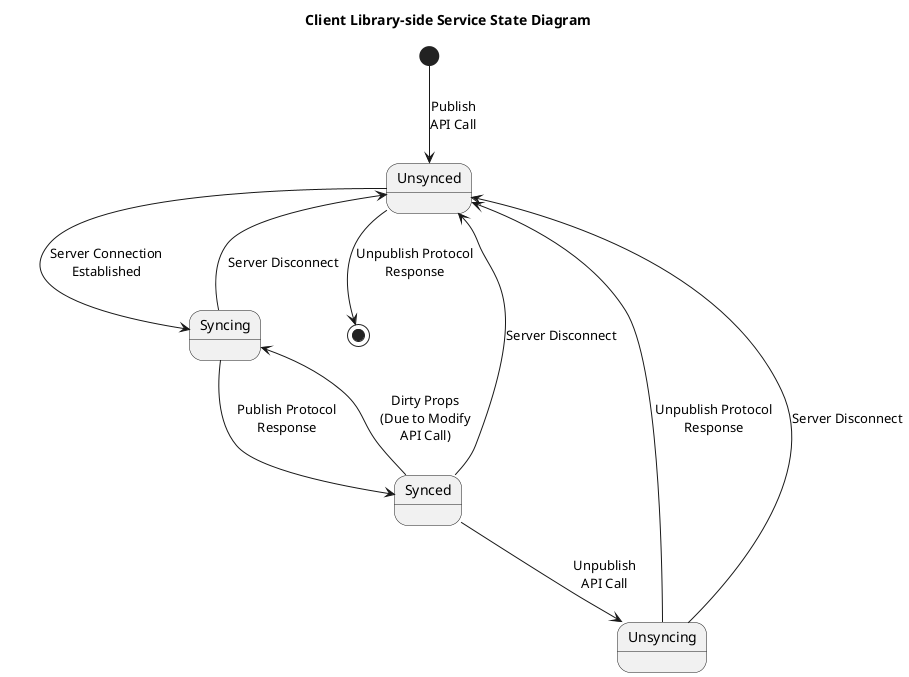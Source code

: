 @startuml

title Client Library-side Service State Diagram

[*] --> Unsynced : Publish\nAPI Call
Unsynced --> Syncing : Server Connection\nEstablished
Unsynced --> [*] : Unpublish Protocol\nResponse
Syncing --> Synced : Publish Protocol\nResponse
Syncing --> Unsynced : Server Disconnect
Synced --> Unsynced : Server Disconnect
Synced --> Syncing : Dirty Props\n(Due to Modify\nAPI Call)
Synced --> Unsyncing : Unpublish\nAPI Call
Unsyncing --> Unsynced : Unpublish Protocol\nResponse
Unsyncing --> Unsynced : Server Disconnect

@enduml
